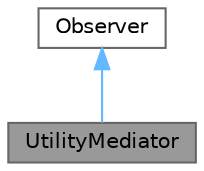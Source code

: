 digraph "UtilityMediator"
{
 // LATEX_PDF_SIZE
  bgcolor="transparent";
  edge [fontname=Helvetica,fontsize=10,labelfontname=Helvetica,labelfontsize=10];
  node [fontname=Helvetica,fontsize=10,shape=box,height=0.2,width=0.4];
  Node1 [id="Node000001",label="UtilityMediator",height=0.2,width=0.4,color="gray40", fillcolor="grey60", style="filled", fontcolor="black",tooltip="A class that manages resource distribution for utilities."];
  Node2 -> Node1 [id="edge2_Node000001_Node000002",dir="back",color="steelblue1",style="solid",tooltip=" "];
  Node2 [id="Node000002",label="Observer",height=0.2,width=0.4,color="gray40", fillcolor="white", style="filled",URL="$classObserver.html",tooltip="Interface for objects that need to be notified of changes in resource types and quantities."];
}
